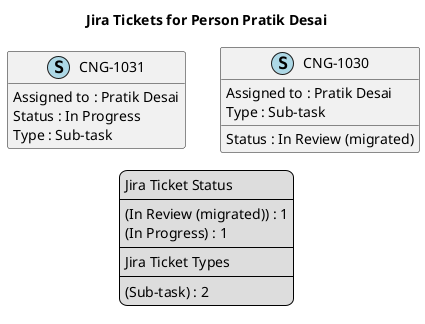 @startuml
'https://plantuml.com/class-diagram

' GENERATE CLASS DIAGRAM ===========
' Generated at    : Thu Apr 18 11:01:10 CEST 2024

title Jira Tickets for Person Pratik Desai
hide empty members

legend
Jira Ticket Status
----
(In Review (migrated)) : 1
(In Progress) : 1
----
Jira Ticket Types
----
(Sub-task) : 2
end legend


' Tickets =======
class "CNG-1031" << (S,lightblue) >> {
  Assigned to : Pratik Desai
  Status : In Progress
  Type : Sub-task
}

class "CNG-1030" << (S,lightblue) >> {
  Assigned to : Pratik Desai
  Status : In Review (migrated)
  Type : Sub-task
}



' Links =======


@enduml

